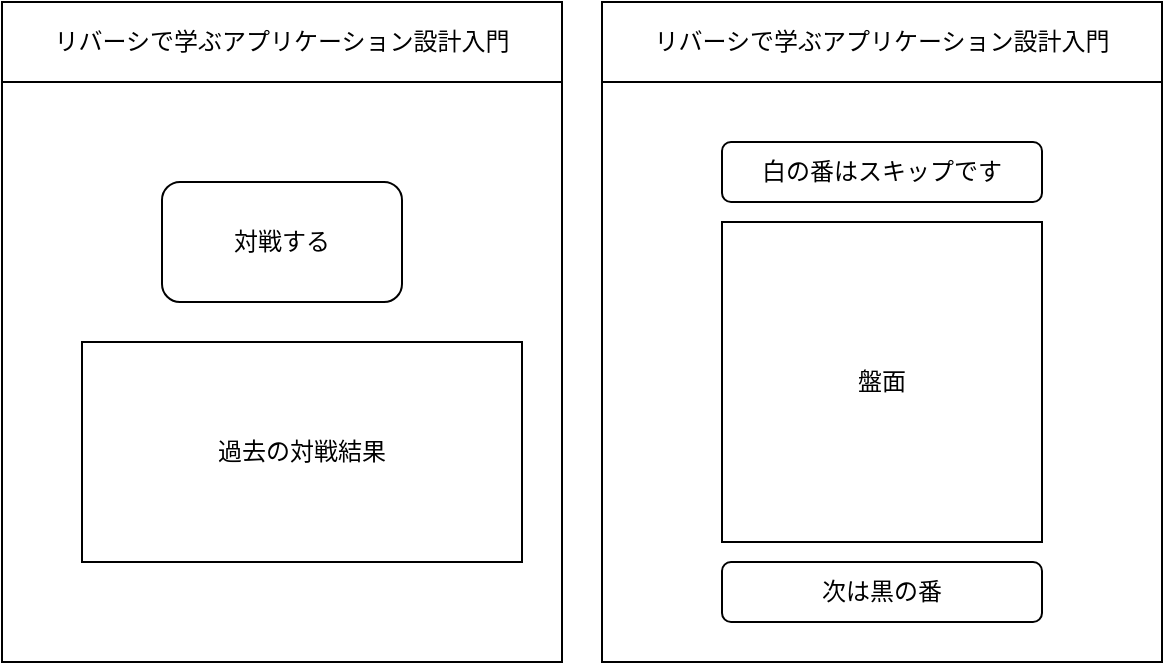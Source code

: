 <mxfile>
    <diagram id="SOID7gBXRQTJEMHiyYnY" name="ページ1">
        <mxGraphModel dx="438" dy="530" grid="1" gridSize="10" guides="1" tooltips="1" connect="1" arrows="1" fold="1" page="1" pageScale="1" pageWidth="850" pageHeight="1100" math="0" shadow="0">
            <root>
                <mxCell id="0"/>
                <mxCell id="1" parent="0"/>
                <mxCell id="7" value="" style="group" vertex="1" connectable="0" parent="1">
                    <mxGeometry x="50" y="30" width="280" height="330" as="geometry"/>
                </mxCell>
                <mxCell id="2" value="" style="whiteSpace=wrap;html=1;fillColor=none;" vertex="1" parent="7">
                    <mxGeometry width="280" height="330" as="geometry"/>
                </mxCell>
                <mxCell id="4" value="リバーシで学ぶアプリケーション設計入門" style="whiteSpace=wrap;html=1;fillColor=none;" vertex="1" parent="7">
                    <mxGeometry width="280" height="40" as="geometry"/>
                </mxCell>
                <mxCell id="5" value="対戦する" style="rounded=1;whiteSpace=wrap;html=1;fillColor=none;" vertex="1" parent="7">
                    <mxGeometry x="80" y="90" width="120" height="60" as="geometry"/>
                </mxCell>
                <mxCell id="6" value="過去の対戦結果" style="rounded=0;whiteSpace=wrap;html=1;fillColor=none;" vertex="1" parent="7">
                    <mxGeometry x="40" y="170" width="220" height="110" as="geometry"/>
                </mxCell>
                <mxCell id="8" value="" style="group" vertex="1" connectable="0" parent="1">
                    <mxGeometry x="350" y="30" width="280" height="330" as="geometry"/>
                </mxCell>
                <mxCell id="9" value="" style="whiteSpace=wrap;html=1;fillColor=none;" vertex="1" parent="8">
                    <mxGeometry width="280" height="330" as="geometry"/>
                </mxCell>
                <mxCell id="10" value="リバーシで学ぶアプリケーション設計入門" style="whiteSpace=wrap;html=1;fillColor=none;" vertex="1" parent="8">
                    <mxGeometry width="280" height="40" as="geometry"/>
                </mxCell>
                <mxCell id="11" value="白の番はスキップです" style="rounded=1;whiteSpace=wrap;html=1;fillColor=none;" vertex="1" parent="8">
                    <mxGeometry x="60" y="70" width="160" height="30" as="geometry"/>
                </mxCell>
                <mxCell id="12" value="盤面" style="rounded=0;whiteSpace=wrap;html=1;fillColor=none;" vertex="1" parent="8">
                    <mxGeometry x="60" y="110" width="160" height="160" as="geometry"/>
                </mxCell>
                <mxCell id="13" value="次は黒の番" style="rounded=1;whiteSpace=wrap;html=1;fillColor=none;" vertex="1" parent="8">
                    <mxGeometry x="60" y="280" width="160" height="30" as="geometry"/>
                </mxCell>
            </root>
        </mxGraphModel>
    </diagram>
</mxfile>